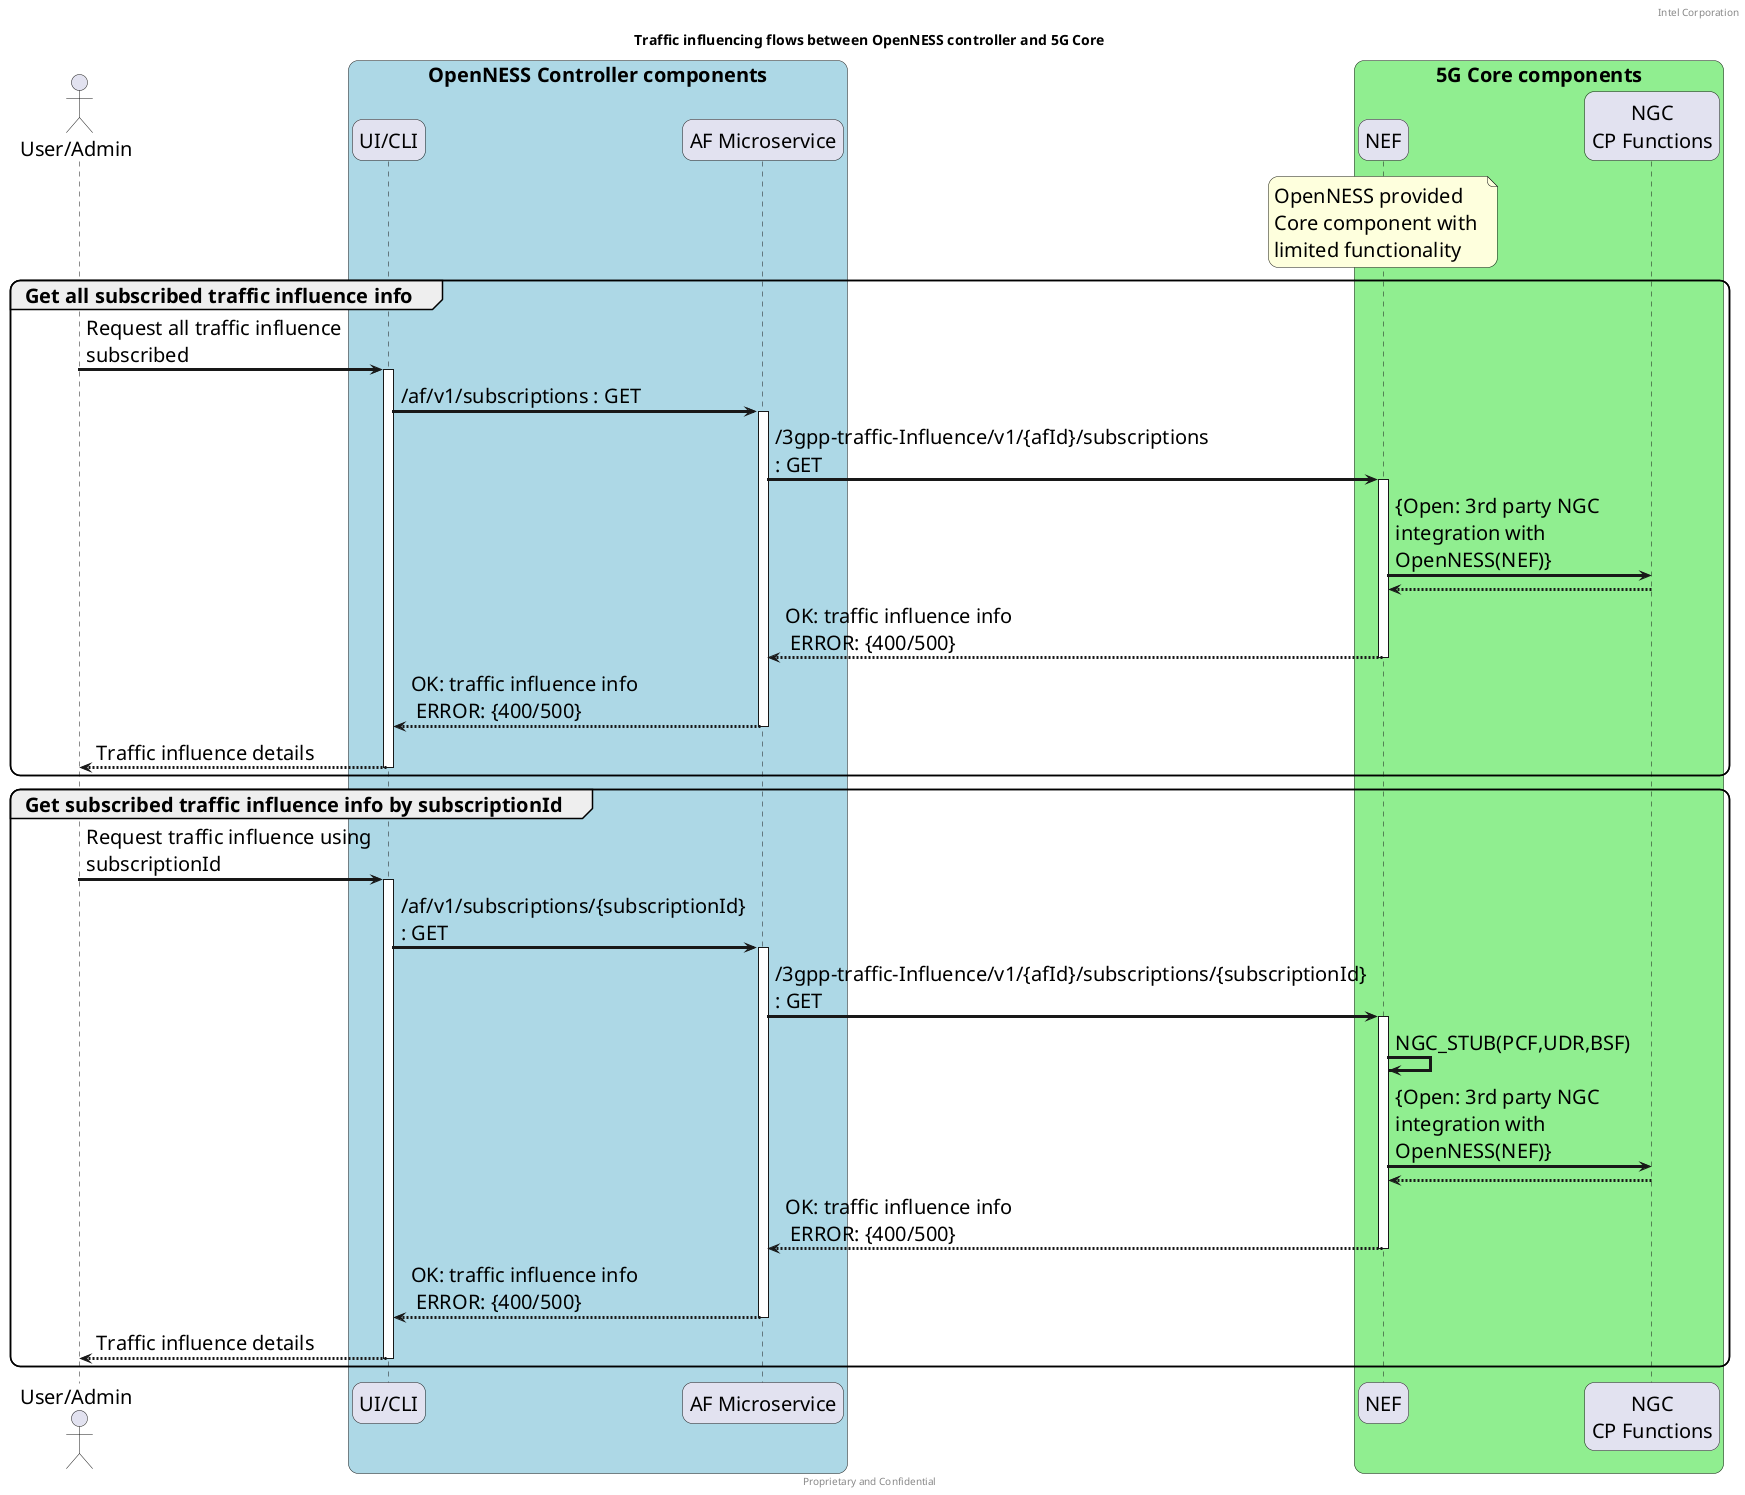 @startuml
/' SPDX-License-Identifier: Apache-2.0
   Copyright (c) 2020 Intel Corporation
'/
skinparam monochrome false
skinparam roundcorner 20
skinparam defaultFontName "Intel Clear"
skinparam defaultFontSize 20
skinparam maxmessagesize 300
skinparam sequenceArrowThickness 3

header Intel Corporation
footer Proprietary and Confidential
title Traffic influencing flows between OpenNESS controller and 5G Core

actor "User/Admin" as user
box "OpenNESS Controller components" #LightBlue
    participant "UI/CLI" as cnca 
    participant "AF Microservice" as af
end box
box "5G Core components" #LightGreen
    participant "NEF" as nef
    note over nef 
        OpenNESS provided 
        Core component with 
        limited functionality
    end note
    participant "NGC\nCP Functions" as ngccp
end box

group Get all subscribed traffic influence info 
    user -> cnca : Request all traffic influence subscribed  
    activate cnca 
    cnca -> af : /af/v1/subscriptions : GET
    activate af
    af -> nef : /3gpp-traffic-Influence/v1/{afId}/subscriptions : GET 
    activate nef
    
    nef -> ngccp : {Open: 3rd party NGC integration with OpenNESS(NEF)}
    ngccp --> nef :
    nef --> af : OK: traffic influence info \n ERROR: {400/500}
    deactivate nef
    af --> cnca : OK: traffic influence info \n ERROR: {400/500}
    deactivate af
    cnca --> user : Traffic influence details 
    deactivate cnca 
end group

group Get subscribed traffic influence info by subscriptionId
    user -> cnca : Request traffic influence using subscriptionId 
    activate cnca 
    cnca -> af : /af/v1/subscriptions/{subscriptionId} : GET
    activate af
    af -> nef : /3gpp-traffic-Influence/v1/{afId}/subscriptions/{subscriptionId} : GET 
    activate nef
    nef -> nef : NGC_STUB(PCF,UDR,BSF)
    nef -> ngccp : {Open: 3rd party NGC integration with OpenNESS(NEF)}
    ngccp --> nef :
    nef --> af : OK: traffic influence info \n ERROR: {400/500}
    deactivate nef
    af --> cnca : OK: traffic influence info \n ERROR: {400/500}
    deactivate af
    cnca --> user : Traffic influence details 
    deactivate cnca 
end group

@enduml

